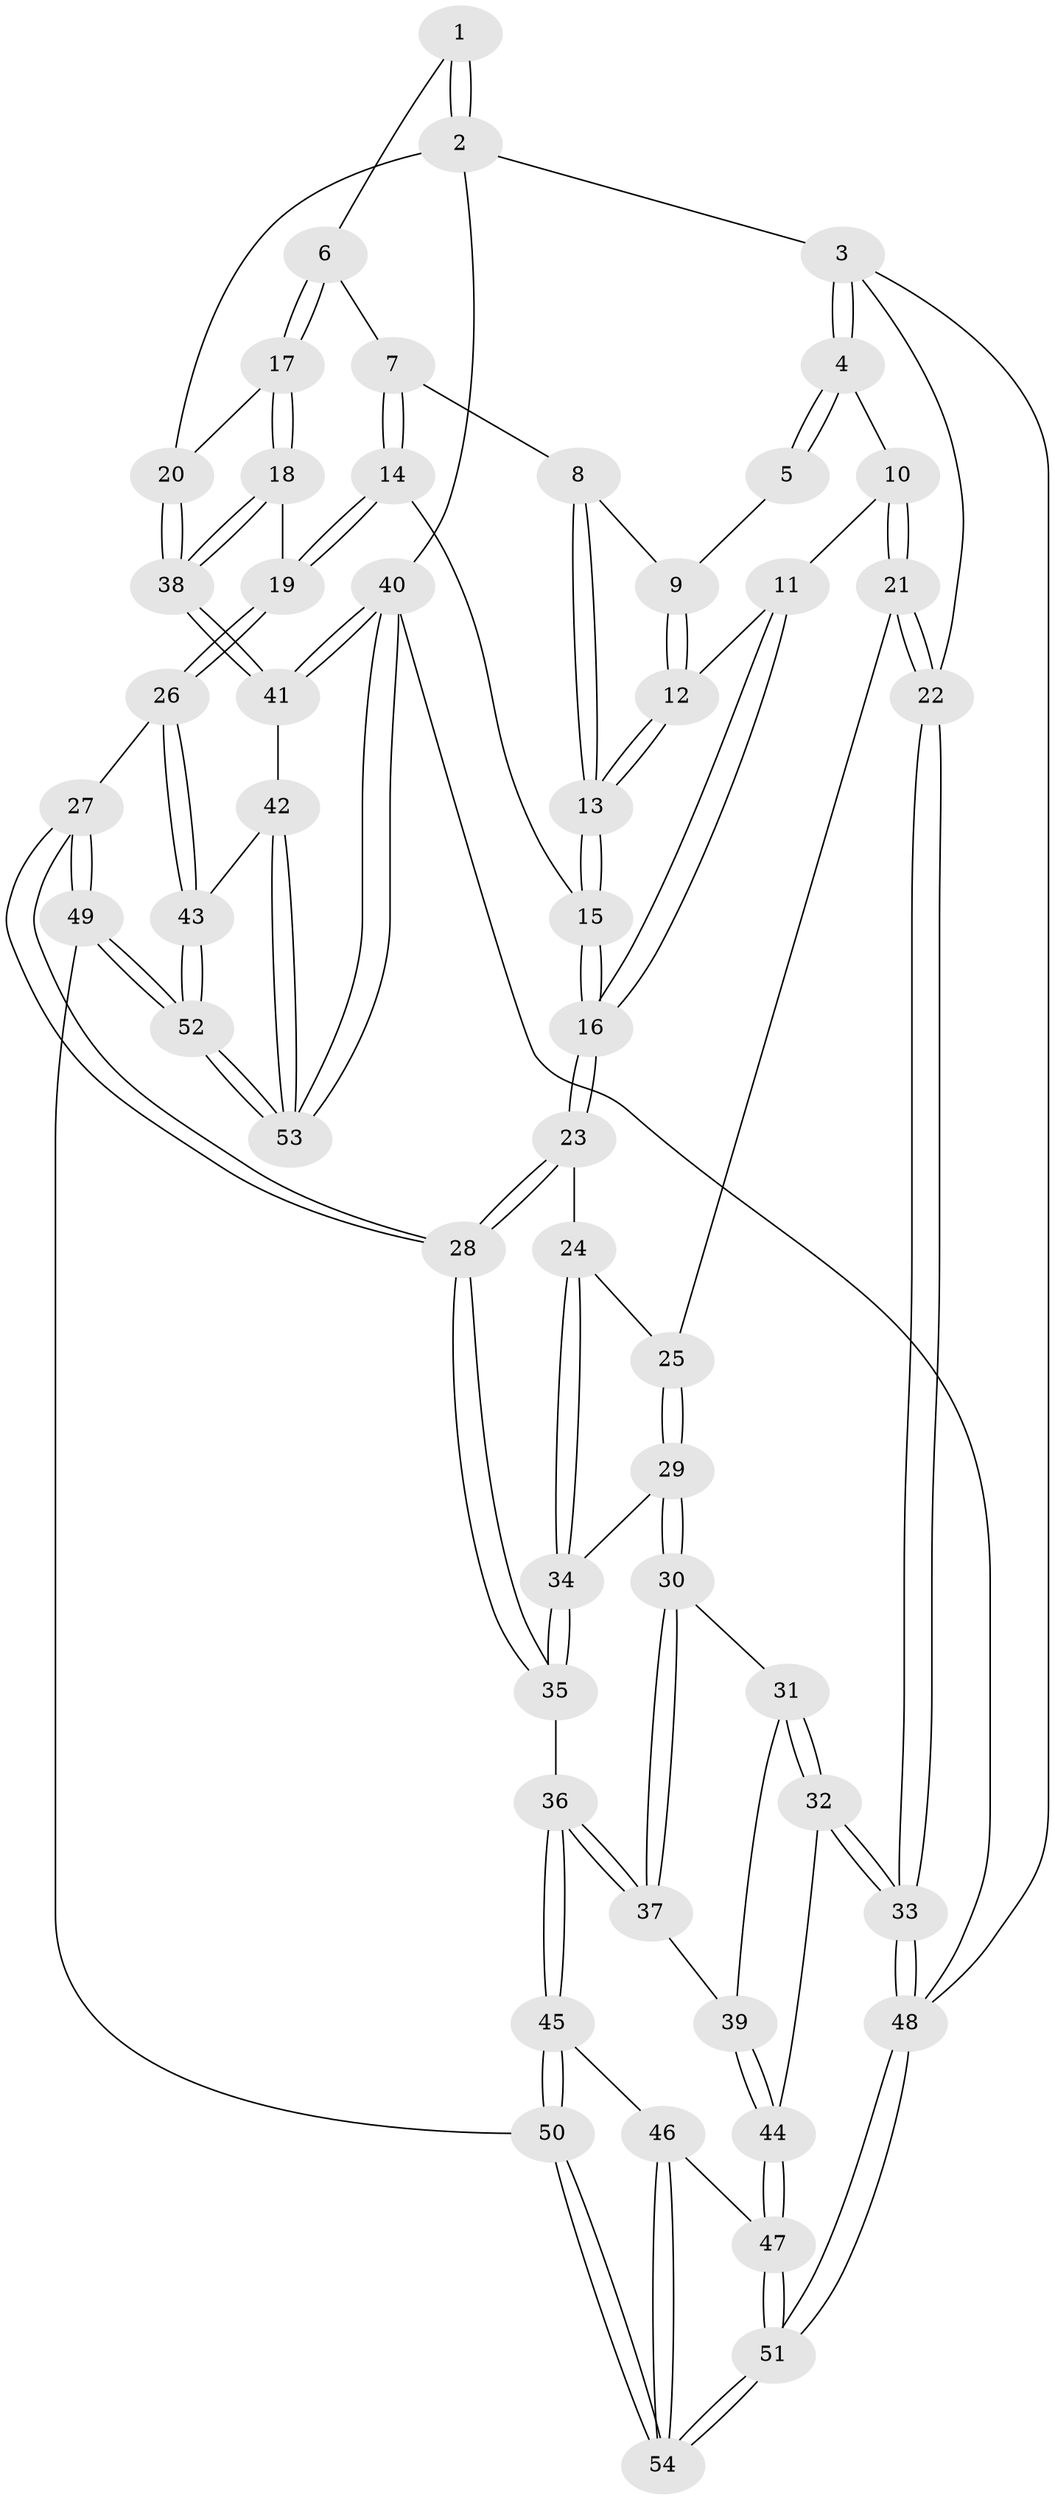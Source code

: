 // Generated by graph-tools (version 1.1) at 2025/38/03/09/25 02:38:21]
// undirected, 54 vertices, 132 edges
graph export_dot {
graph [start="1"]
  node [color=gray90,style=filled];
  1 [pos="+0.9075287107837448+0"];
  2 [pos="+1+0"];
  3 [pos="+0+0"];
  4 [pos="+0+0"];
  5 [pos="+0.45317595238779457+0"];
  6 [pos="+0.778774384279698+0.16592725822831714"];
  7 [pos="+0.5966110256217526+0.1928035420967689"];
  8 [pos="+0.5524575734435063+0.17195866138999238"];
  9 [pos="+0.4216103936580178+0.044083473702966725"];
  10 [pos="+0.2003053281788829+0.21354015796179304"];
  11 [pos="+0.32478931057573807+0.1470248193753577"];
  12 [pos="+0.33836274046250453+0.13404418393265718"];
  13 [pos="+0.49196712041363805+0.29802026946584953"];
  14 [pos="+0.6021575138807509+0.29542829910156776"];
  15 [pos="+0.4739414291985822+0.3805509570960789"];
  16 [pos="+0.4665184320744058+0.39201369060111874"];
  17 [pos="+0.7845516062734709+0.18007978830355645"];
  18 [pos="+0.7890952397351637+0.49497176345976357"];
  19 [pos="+0.780526004466985+0.5008678838240851"];
  20 [pos="+1+0.3165568784269138"];
  21 [pos="+0.17881514498861237+0.27567923979838754"];
  22 [pos="+0+0.4655641223172841"];
  23 [pos="+0.46167138348458747+0.420838977076796"];
  24 [pos="+0.2732089502081495+0.38065379560532697"];
  25 [pos="+0.22116392427969472+0.3422990197324594"];
  26 [pos="+0.7053089139144275+0.5826387040385373"];
  27 [pos="+0.57733952600194+0.6187185263014088"];
  28 [pos="+0.5549883373950104+0.6125057513586571"];
  29 [pos="+0.18306607236475228+0.5136269914048727"];
  30 [pos="+0.1783162409431372+0.5204007930735516"];
  31 [pos="+0.08832600272045188+0.553082673246239"];
  32 [pos="+0+0.5855475627148028"];
  33 [pos="+0+0.5590312056260976"];
  34 [pos="+0.295449265106326+0.5166957891294254"];
  35 [pos="+0.3942095276326923+0.6598803705731233"];
  36 [pos="+0.37860177415412916+0.6702354235783382"];
  37 [pos="+0.28295150880457454+0.654804673247661"];
  38 [pos="+1+0.4647485738898745"];
  39 [pos="+0.262373178831424+0.6581466362612823"];
  40 [pos="+1+1"];
  41 [pos="+1+0.6240980752996472"];
  42 [pos="+0.9366769031115562+0.7565000443673677"];
  43 [pos="+0.8273127076073523+0.7594201416317421"];
  44 [pos="+0.08175342620904667+0.7218081374140296"];
  45 [pos="+0.3152469767089044+0.8276468708798218"];
  46 [pos="+0.22079615583580597+0.8658313463943668"];
  47 [pos="+0.11664325023271248+0.8027274438232613"];
  48 [pos="+0+1"];
  49 [pos="+0.5885231167493966+1"];
  50 [pos="+0.5447908089526923+1"];
  51 [pos="+0+1"];
  52 [pos="+0.8599824855854041+1"];
  53 [pos="+1+1"];
  54 [pos="+0.10376170811033157+1"];
  1 -- 2;
  1 -- 2;
  1 -- 6;
  2 -- 3;
  2 -- 20;
  2 -- 40;
  3 -- 4;
  3 -- 4;
  3 -- 22;
  3 -- 48;
  4 -- 5;
  4 -- 5;
  4 -- 10;
  5 -- 9;
  6 -- 7;
  6 -- 17;
  6 -- 17;
  7 -- 8;
  7 -- 14;
  7 -- 14;
  8 -- 9;
  8 -- 13;
  8 -- 13;
  9 -- 12;
  9 -- 12;
  10 -- 11;
  10 -- 21;
  10 -- 21;
  11 -- 12;
  11 -- 16;
  11 -- 16;
  12 -- 13;
  12 -- 13;
  13 -- 15;
  13 -- 15;
  14 -- 15;
  14 -- 19;
  14 -- 19;
  15 -- 16;
  15 -- 16;
  16 -- 23;
  16 -- 23;
  17 -- 18;
  17 -- 18;
  17 -- 20;
  18 -- 19;
  18 -- 38;
  18 -- 38;
  19 -- 26;
  19 -- 26;
  20 -- 38;
  20 -- 38;
  21 -- 22;
  21 -- 22;
  21 -- 25;
  22 -- 33;
  22 -- 33;
  23 -- 24;
  23 -- 28;
  23 -- 28;
  24 -- 25;
  24 -- 34;
  24 -- 34;
  25 -- 29;
  25 -- 29;
  26 -- 27;
  26 -- 43;
  26 -- 43;
  27 -- 28;
  27 -- 28;
  27 -- 49;
  27 -- 49;
  28 -- 35;
  28 -- 35;
  29 -- 30;
  29 -- 30;
  29 -- 34;
  30 -- 31;
  30 -- 37;
  30 -- 37;
  31 -- 32;
  31 -- 32;
  31 -- 39;
  32 -- 33;
  32 -- 33;
  32 -- 44;
  33 -- 48;
  33 -- 48;
  34 -- 35;
  34 -- 35;
  35 -- 36;
  36 -- 37;
  36 -- 37;
  36 -- 45;
  36 -- 45;
  37 -- 39;
  38 -- 41;
  38 -- 41;
  39 -- 44;
  39 -- 44;
  40 -- 41;
  40 -- 41;
  40 -- 53;
  40 -- 53;
  40 -- 48;
  41 -- 42;
  42 -- 43;
  42 -- 53;
  42 -- 53;
  43 -- 52;
  43 -- 52;
  44 -- 47;
  44 -- 47;
  45 -- 46;
  45 -- 50;
  45 -- 50;
  46 -- 47;
  46 -- 54;
  46 -- 54;
  47 -- 51;
  47 -- 51;
  48 -- 51;
  48 -- 51;
  49 -- 50;
  49 -- 52;
  49 -- 52;
  50 -- 54;
  50 -- 54;
  51 -- 54;
  51 -- 54;
  52 -- 53;
  52 -- 53;
}
